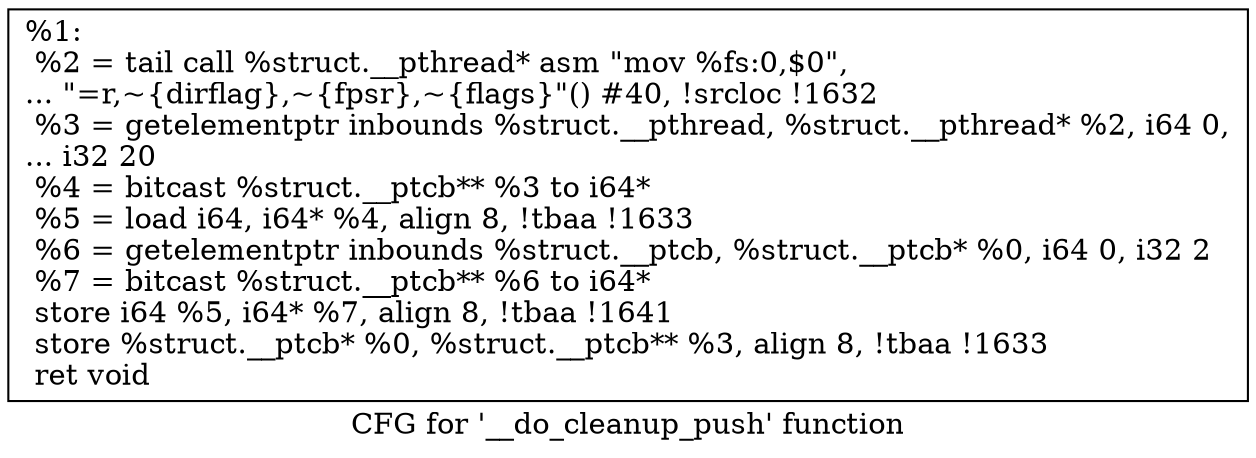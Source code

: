 digraph "CFG for '__do_cleanup_push' function" {
	label="CFG for '__do_cleanup_push' function";

	Node0x168cfd0 [shape=record,label="{%1:\l  %2 = tail call %struct.__pthread* asm \"mov %fs:0,$0\",\l... \"=r,~\{dirflag\},~\{fpsr\},~\{flags\}\"() #40, !srcloc !1632\l  %3 = getelementptr inbounds %struct.__pthread, %struct.__pthread* %2, i64 0,\l... i32 20\l  %4 = bitcast %struct.__ptcb** %3 to i64*\l  %5 = load i64, i64* %4, align 8, !tbaa !1633\l  %6 = getelementptr inbounds %struct.__ptcb, %struct.__ptcb* %0, i64 0, i32 2\l  %7 = bitcast %struct.__ptcb** %6 to i64*\l  store i64 %5, i64* %7, align 8, !tbaa !1641\l  store %struct.__ptcb* %0, %struct.__ptcb** %3, align 8, !tbaa !1633\l  ret void\l}"];
}
